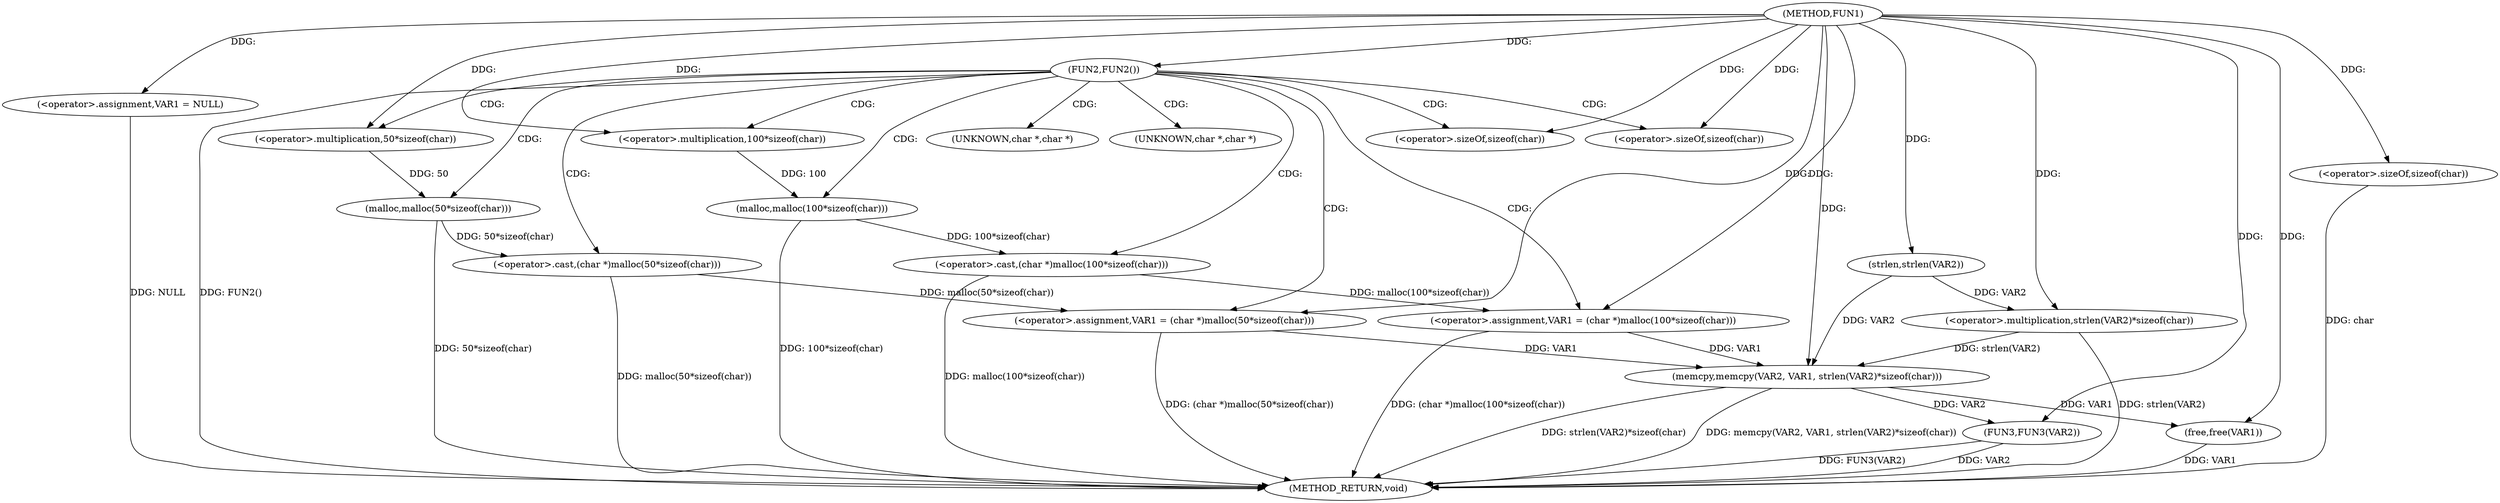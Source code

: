 digraph FUN1 {  
"1000100" [label = "(METHOD,FUN1)" ]
"1000143" [label = "(METHOD_RETURN,void)" ]
"1000103" [label = "(<operator>.assignment,VAR1 = NULL)" ]
"1000107" [label = "(FUN2,FUN2())" ]
"1000109" [label = "(<operator>.assignment,VAR1 = (char *)malloc(50*sizeof(char)))" ]
"1000111" [label = "(<operator>.cast,(char *)malloc(50*sizeof(char)))" ]
"1000113" [label = "(malloc,malloc(50*sizeof(char)))" ]
"1000114" [label = "(<operator>.multiplication,50*sizeof(char))" ]
"1000116" [label = "(<operator>.sizeOf,sizeof(char))" ]
"1000120" [label = "(<operator>.assignment,VAR1 = (char *)malloc(100*sizeof(char)))" ]
"1000122" [label = "(<operator>.cast,(char *)malloc(100*sizeof(char)))" ]
"1000124" [label = "(malloc,malloc(100*sizeof(char)))" ]
"1000125" [label = "(<operator>.multiplication,100*sizeof(char))" ]
"1000127" [label = "(<operator>.sizeOf,sizeof(char))" ]
"1000131" [label = "(memcpy,memcpy(VAR2, VAR1, strlen(VAR2)*sizeof(char)))" ]
"1000134" [label = "(<operator>.multiplication,strlen(VAR2)*sizeof(char))" ]
"1000135" [label = "(strlen,strlen(VAR2))" ]
"1000137" [label = "(<operator>.sizeOf,sizeof(char))" ]
"1000139" [label = "(FUN3,FUN3(VAR2))" ]
"1000141" [label = "(free,free(VAR1))" ]
"1000112" [label = "(UNKNOWN,char *,char *)" ]
"1000123" [label = "(UNKNOWN,char *,char *)" ]
  "1000141" -> "1000143"  [ label = "DDG: VAR1"] 
  "1000124" -> "1000143"  [ label = "DDG: 100*sizeof(char)"] 
  "1000107" -> "1000143"  [ label = "DDG: FUN2()"] 
  "1000103" -> "1000143"  [ label = "DDG: NULL"] 
  "1000113" -> "1000143"  [ label = "DDG: 50*sizeof(char)"] 
  "1000139" -> "1000143"  [ label = "DDG: VAR2"] 
  "1000120" -> "1000143"  [ label = "DDG: (char *)malloc(100*sizeof(char))"] 
  "1000137" -> "1000143"  [ label = "DDG: char"] 
  "1000109" -> "1000143"  [ label = "DDG: (char *)malloc(50*sizeof(char))"] 
  "1000139" -> "1000143"  [ label = "DDG: FUN3(VAR2)"] 
  "1000131" -> "1000143"  [ label = "DDG: strlen(VAR2)*sizeof(char)"] 
  "1000134" -> "1000143"  [ label = "DDG: strlen(VAR2)"] 
  "1000111" -> "1000143"  [ label = "DDG: malloc(50*sizeof(char))"] 
  "1000131" -> "1000143"  [ label = "DDG: memcpy(VAR2, VAR1, strlen(VAR2)*sizeof(char))"] 
  "1000122" -> "1000143"  [ label = "DDG: malloc(100*sizeof(char))"] 
  "1000100" -> "1000103"  [ label = "DDG: "] 
  "1000100" -> "1000107"  [ label = "DDG: "] 
  "1000111" -> "1000109"  [ label = "DDG: malloc(50*sizeof(char))"] 
  "1000100" -> "1000109"  [ label = "DDG: "] 
  "1000113" -> "1000111"  [ label = "DDG: 50*sizeof(char)"] 
  "1000114" -> "1000113"  [ label = "DDG: 50"] 
  "1000100" -> "1000114"  [ label = "DDG: "] 
  "1000100" -> "1000116"  [ label = "DDG: "] 
  "1000122" -> "1000120"  [ label = "DDG: malloc(100*sizeof(char))"] 
  "1000100" -> "1000120"  [ label = "DDG: "] 
  "1000124" -> "1000122"  [ label = "DDG: 100*sizeof(char)"] 
  "1000125" -> "1000124"  [ label = "DDG: 100"] 
  "1000100" -> "1000125"  [ label = "DDG: "] 
  "1000100" -> "1000127"  [ label = "DDG: "] 
  "1000135" -> "1000131"  [ label = "DDG: VAR2"] 
  "1000100" -> "1000131"  [ label = "DDG: "] 
  "1000120" -> "1000131"  [ label = "DDG: VAR1"] 
  "1000109" -> "1000131"  [ label = "DDG: VAR1"] 
  "1000134" -> "1000131"  [ label = "DDG: strlen(VAR2)"] 
  "1000135" -> "1000134"  [ label = "DDG: VAR2"] 
  "1000100" -> "1000135"  [ label = "DDG: "] 
  "1000100" -> "1000134"  [ label = "DDG: "] 
  "1000100" -> "1000137"  [ label = "DDG: "] 
  "1000131" -> "1000139"  [ label = "DDG: VAR2"] 
  "1000100" -> "1000139"  [ label = "DDG: "] 
  "1000131" -> "1000141"  [ label = "DDG: VAR1"] 
  "1000100" -> "1000141"  [ label = "DDG: "] 
  "1000107" -> "1000109"  [ label = "CDG: "] 
  "1000107" -> "1000112"  [ label = "CDG: "] 
  "1000107" -> "1000123"  [ label = "CDG: "] 
  "1000107" -> "1000124"  [ label = "CDG: "] 
  "1000107" -> "1000125"  [ label = "CDG: "] 
  "1000107" -> "1000116"  [ label = "CDG: "] 
  "1000107" -> "1000114"  [ label = "CDG: "] 
  "1000107" -> "1000120"  [ label = "CDG: "] 
  "1000107" -> "1000113"  [ label = "CDG: "] 
  "1000107" -> "1000127"  [ label = "CDG: "] 
  "1000107" -> "1000111"  [ label = "CDG: "] 
  "1000107" -> "1000122"  [ label = "CDG: "] 
}
